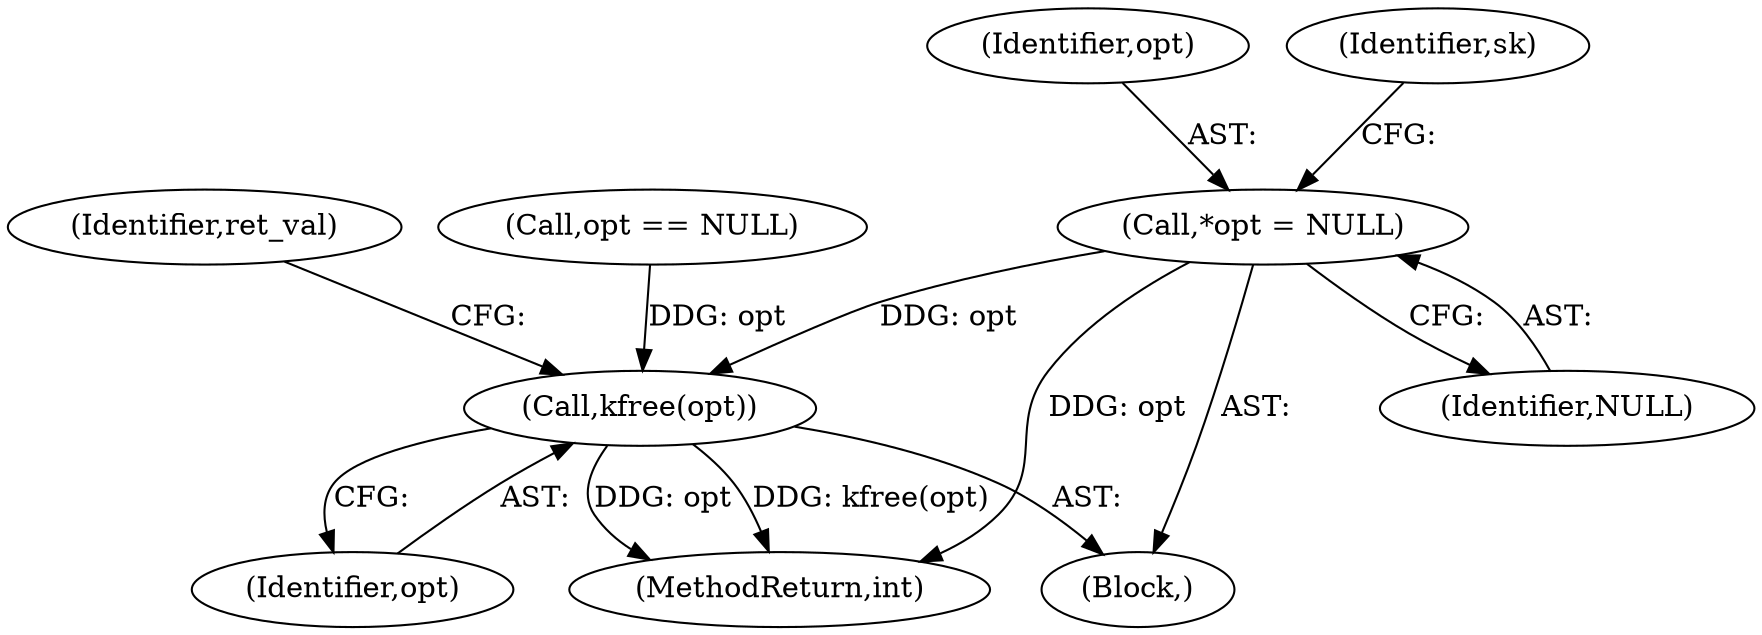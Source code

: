 digraph "0_linux_f6d8bd051c391c1c0458a30b2a7abcd939329259_10@pointer" {
"1000121" [label="(Call,*opt = NULL)"];
"1000283" [label="(Call,kfree(opt))"];
"1000122" [label="(Identifier,opt)"];
"1000128" [label="(Identifier,sk)"];
"1000284" [label="(Identifier,opt)"];
"1000121" [label="(Call,*opt = NULL)"];
"1000287" [label="(MethodReturn,int)"];
"1000286" [label="(Identifier,ret_val)"];
"1000283" [label="(Call,kfree(opt))"];
"1000123" [label="(Identifier,NULL)"];
"1000107" [label="(Block,)"];
"1000182" [label="(Call,opt == NULL)"];
"1000121" -> "1000107"  [label="AST: "];
"1000121" -> "1000123"  [label="CFG: "];
"1000122" -> "1000121"  [label="AST: "];
"1000123" -> "1000121"  [label="AST: "];
"1000128" -> "1000121"  [label="CFG: "];
"1000121" -> "1000287"  [label="DDG: opt"];
"1000121" -> "1000283"  [label="DDG: opt"];
"1000283" -> "1000107"  [label="AST: "];
"1000283" -> "1000284"  [label="CFG: "];
"1000284" -> "1000283"  [label="AST: "];
"1000286" -> "1000283"  [label="CFG: "];
"1000283" -> "1000287"  [label="DDG: opt"];
"1000283" -> "1000287"  [label="DDG: kfree(opt)"];
"1000182" -> "1000283"  [label="DDG: opt"];
}
